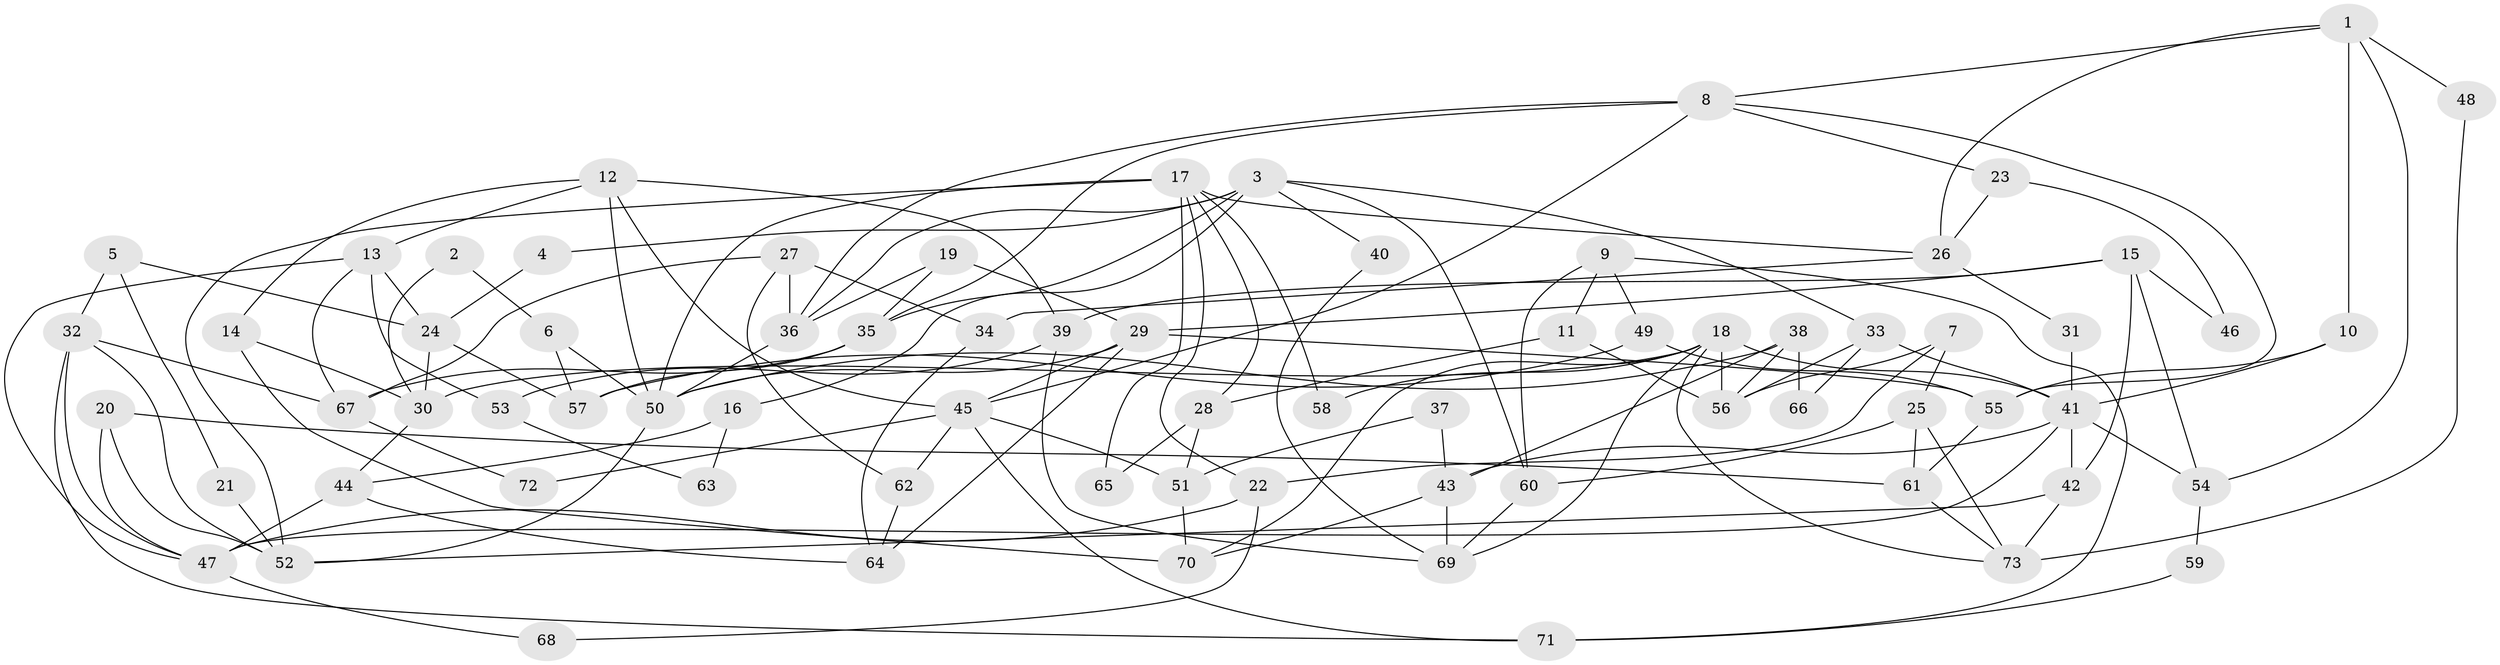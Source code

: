 // coarse degree distribution, {1: 0.027777777777777776, 3: 0.2222222222222222, 7: 0.1111111111111111, 5: 0.1388888888888889, 2: 0.19444444444444445, 4: 0.1388888888888889, 6: 0.08333333333333333, 8: 0.027777777777777776, 13: 0.027777777777777776, 11: 0.027777777777777776}
// Generated by graph-tools (version 1.1) at 2025/54/03/04/25 21:54:52]
// undirected, 73 vertices, 146 edges
graph export_dot {
graph [start="1"]
  node [color=gray90,style=filled];
  1;
  2;
  3;
  4;
  5;
  6;
  7;
  8;
  9;
  10;
  11;
  12;
  13;
  14;
  15;
  16;
  17;
  18;
  19;
  20;
  21;
  22;
  23;
  24;
  25;
  26;
  27;
  28;
  29;
  30;
  31;
  32;
  33;
  34;
  35;
  36;
  37;
  38;
  39;
  40;
  41;
  42;
  43;
  44;
  45;
  46;
  47;
  48;
  49;
  50;
  51;
  52;
  53;
  54;
  55;
  56;
  57;
  58;
  59;
  60;
  61;
  62;
  63;
  64;
  65;
  66;
  67;
  68;
  69;
  70;
  71;
  72;
  73;
  1 -- 8;
  1 -- 10;
  1 -- 26;
  1 -- 48;
  1 -- 54;
  2 -- 6;
  2 -- 30;
  3 -- 35;
  3 -- 36;
  3 -- 4;
  3 -- 16;
  3 -- 33;
  3 -- 40;
  3 -- 60;
  4 -- 24;
  5 -- 32;
  5 -- 24;
  5 -- 21;
  6 -- 57;
  6 -- 50;
  7 -- 56;
  7 -- 22;
  7 -- 25;
  8 -- 36;
  8 -- 35;
  8 -- 23;
  8 -- 45;
  8 -- 55;
  9 -- 71;
  9 -- 60;
  9 -- 11;
  9 -- 49;
  10 -- 55;
  10 -- 41;
  11 -- 56;
  11 -- 28;
  12 -- 39;
  12 -- 50;
  12 -- 13;
  12 -- 14;
  12 -- 45;
  13 -- 47;
  13 -- 24;
  13 -- 53;
  13 -- 67;
  14 -- 70;
  14 -- 30;
  15 -- 54;
  15 -- 29;
  15 -- 39;
  15 -- 42;
  15 -- 46;
  16 -- 44;
  16 -- 63;
  17 -- 26;
  17 -- 52;
  17 -- 22;
  17 -- 28;
  17 -- 50;
  17 -- 58;
  17 -- 65;
  18 -- 56;
  18 -- 70;
  18 -- 30;
  18 -- 41;
  18 -- 58;
  18 -- 69;
  18 -- 73;
  19 -- 29;
  19 -- 35;
  19 -- 36;
  20 -- 52;
  20 -- 61;
  20 -- 47;
  21 -- 52;
  22 -- 47;
  22 -- 68;
  23 -- 26;
  23 -- 46;
  24 -- 30;
  24 -- 57;
  25 -- 73;
  25 -- 60;
  25 -- 61;
  26 -- 34;
  26 -- 31;
  27 -- 67;
  27 -- 62;
  27 -- 34;
  27 -- 36;
  28 -- 51;
  28 -- 65;
  29 -- 50;
  29 -- 45;
  29 -- 55;
  29 -- 64;
  30 -- 44;
  31 -- 41;
  32 -- 52;
  32 -- 47;
  32 -- 67;
  32 -- 71;
  33 -- 41;
  33 -- 56;
  33 -- 66;
  34 -- 64;
  35 -- 67;
  35 -- 57;
  36 -- 50;
  37 -- 43;
  37 -- 51;
  38 -- 50;
  38 -- 43;
  38 -- 56;
  38 -- 66;
  39 -- 69;
  39 -- 53;
  40 -- 69;
  41 -- 42;
  41 -- 43;
  41 -- 47;
  41 -- 54;
  42 -- 73;
  42 -- 52;
  43 -- 69;
  43 -- 70;
  44 -- 47;
  44 -- 64;
  45 -- 51;
  45 -- 62;
  45 -- 71;
  45 -- 72;
  47 -- 68;
  48 -- 73;
  49 -- 55;
  49 -- 57;
  50 -- 52;
  51 -- 70;
  53 -- 63;
  54 -- 59;
  55 -- 61;
  59 -- 71;
  60 -- 69;
  61 -- 73;
  62 -- 64;
  67 -- 72;
}
